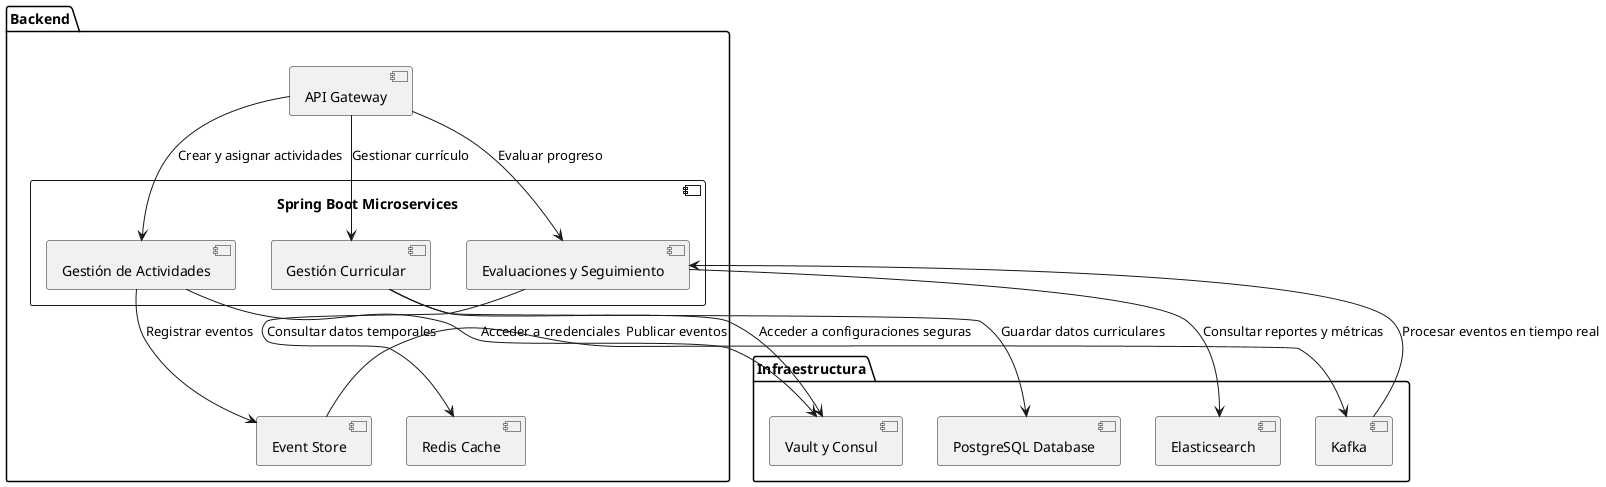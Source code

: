 @startuml


package "Backend" {
    component "API Gateway" as APIGW
    component "Spring Boot Microservices" as Microservices {
        component "Gestión Curricular" as GestionCurricular
        component "Gestión de Actividades" as GestionActividades
        component "Evaluaciones y Seguimiento" as Evaluaciones
    }
    component "Event Store" as EventStore
    component "Redis Cache" as Redis
}

package "Infraestructura" {
    component "Vault y Consul" as VaultConsul
    component "Kafka" as Kafka
    component "PostgreSQL Database" as PostgreSQL
    component "Elasticsearch" as Elastic

}




APIGW --> GestionCurricular : Gestionar currículo
APIGW --> GestionActividades : Crear y asignar actividades
APIGW --> Evaluaciones : Evaluar progreso

GestionCurricular --> PostgreSQL : Guardar datos curriculares
GestionActividades --> EventStore : Registrar eventos
Evaluaciones --> Redis : Consultar datos temporales
Evaluaciones --> Elastic : Consultar reportes y métricas

EventStore --> Kafka : Publicar eventos
Kafka --> Evaluaciones : Procesar eventos en tiempo real

GestionCurricular --> VaultConsul : Acceder a configuraciones seguras
GestionActividades --> VaultConsul : Acceder a credenciales





@enduml

